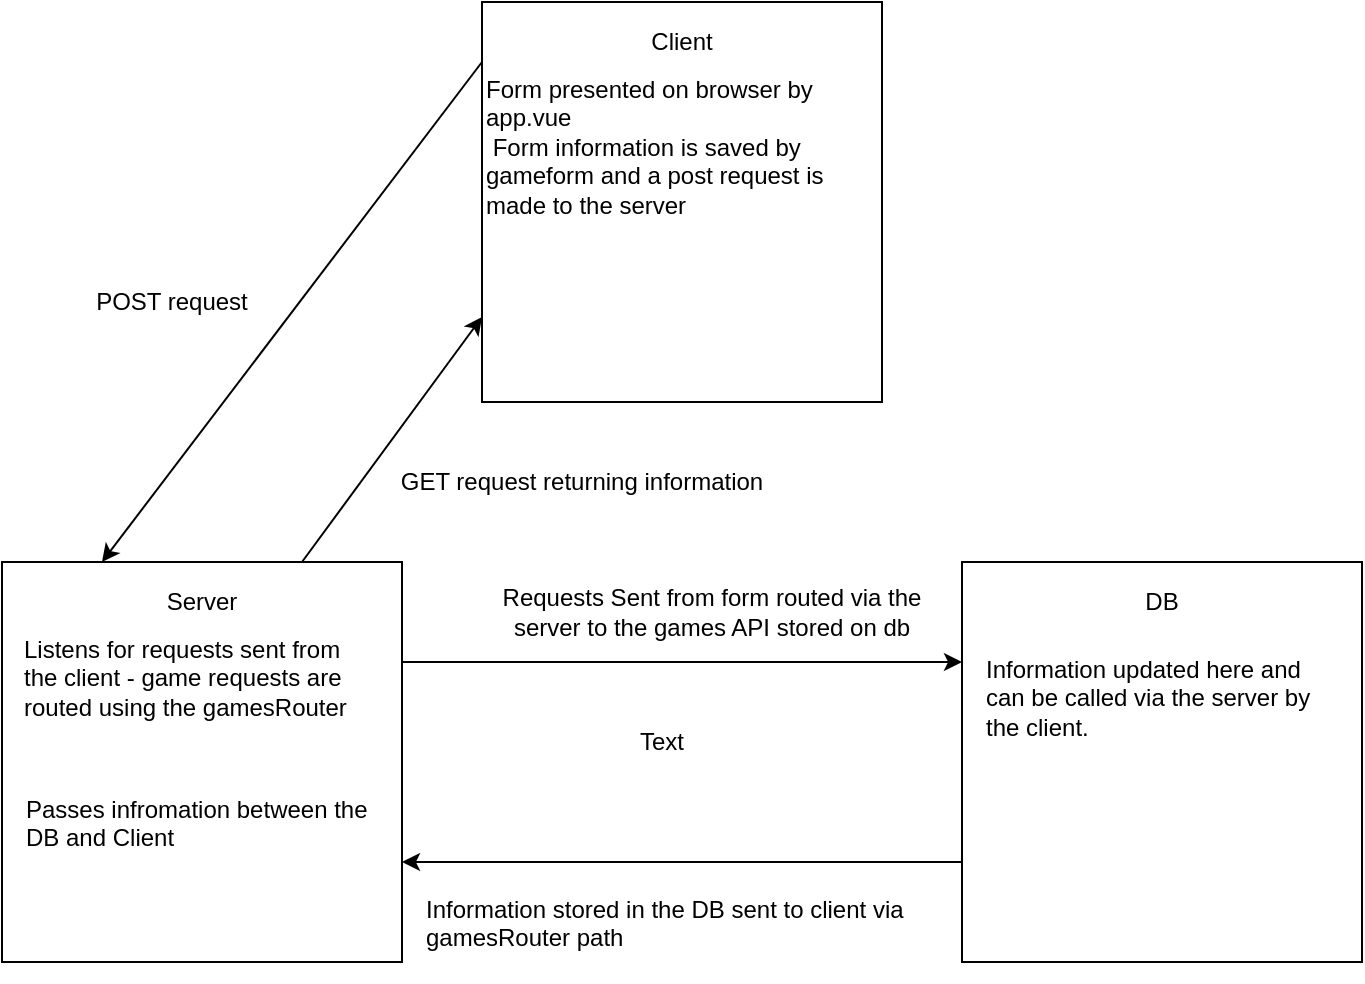 <mxfile version="14.4.3" type="device"><diagram id="KCmh0x70bL_qNJjmr5vO" name="Page-1"><mxGraphModel dx="1106" dy="807" grid="1" gridSize="10" guides="1" tooltips="1" connect="1" arrows="1" fold="1" page="1" pageScale="1" pageWidth="827" pageHeight="1169" math="0" shadow="0"><root><mxCell id="0"/><mxCell id="1" parent="0"/><mxCell id="-S_8gnyk6coY2XEO18NJ-1" value="" style="rounded=0;whiteSpace=wrap;html=1;" parent="1" vertex="1"><mxGeometry x="320" y="40" width="200" height="200" as="geometry"/></mxCell><mxCell id="-S_8gnyk6coY2XEO18NJ-6" value="Client" style="text;html=1;strokeColor=none;fillColor=none;align=center;verticalAlign=middle;whiteSpace=wrap;rounded=0;" parent="1" vertex="1"><mxGeometry x="400" y="50" width="40" height="20" as="geometry"/></mxCell><mxCell id="-S_8gnyk6coY2XEO18NJ-8" value="" style="rounded=0;whiteSpace=wrap;html=1;" parent="1" vertex="1"><mxGeometry x="80" y="320" width="200" height="200" as="geometry"/></mxCell><mxCell id="-S_8gnyk6coY2XEO18NJ-9" value="" style="rounded=0;whiteSpace=wrap;html=1;" parent="1" vertex="1"><mxGeometry x="560" y="320" width="200" height="200" as="geometry"/></mxCell><mxCell id="-S_8gnyk6coY2XEO18NJ-10" value="DB" style="text;html=1;strokeColor=none;fillColor=none;align=center;verticalAlign=middle;whiteSpace=wrap;rounded=0;" parent="1" vertex="1"><mxGeometry x="640" y="330" width="40" height="20" as="geometry"/></mxCell><mxCell id="-S_8gnyk6coY2XEO18NJ-11" value="Server" style="text;html=1;strokeColor=none;fillColor=none;align=center;verticalAlign=middle;whiteSpace=wrap;rounded=0;" parent="1" vertex="1"><mxGeometry x="160" y="330" width="40" height="20" as="geometry"/></mxCell><mxCell id="-S_8gnyk6coY2XEO18NJ-14" value="Form presented on browser by app.vue&lt;br&gt;&amp;nbsp;Form information is saved by gameform and a post request is made to the server" style="text;html=1;strokeColor=none;fillColor=none;align=left;verticalAlign=top;whiteSpace=wrap;rounded=0;" parent="1" vertex="1"><mxGeometry x="320" y="70" width="200" height="170" as="geometry"/></mxCell><mxCell id="-S_8gnyk6coY2XEO18NJ-15" value="" style="endArrow=classic;html=1;exitX=0;exitY=0;exitDx=0;exitDy=0;entryX=0.25;entryY=0;entryDx=0;entryDy=0;" parent="1" source="-S_8gnyk6coY2XEO18NJ-14" target="-S_8gnyk6coY2XEO18NJ-8" edge="1"><mxGeometry width="50" height="50" relative="1" as="geometry"><mxPoint x="390" y="440" as="sourcePoint"/><mxPoint x="440" y="390" as="targetPoint"/></mxGeometry></mxCell><mxCell id="-S_8gnyk6coY2XEO18NJ-16" value="POST request" style="text;html=1;strokeColor=none;fillColor=none;align=center;verticalAlign=middle;whiteSpace=wrap;rounded=0;" parent="1" vertex="1"><mxGeometry x="110" y="180" width="110" height="20" as="geometry"/></mxCell><mxCell id="-S_8gnyk6coY2XEO18NJ-17" value="&lt;div style=&quot;text-align: left&quot;&gt;&lt;span&gt;Listens for requests sent from the client - game requests are routed using the gamesRouter&lt;/span&gt;&lt;/div&gt;&lt;br&gt;&lt;div style=&quot;text-align: left&quot;&gt;&lt;br&gt;&lt;/div&gt;&lt;br&gt;&lt;div style=&quot;text-align: left&quot;&gt;&lt;br&gt;&lt;/div&gt;" style="text;html=1;strokeColor=none;fillColor=none;align=center;verticalAlign=top;whiteSpace=wrap;rounded=0;" parent="1" vertex="1"><mxGeometry x="90" y="350" width="180" height="150" as="geometry"/></mxCell><mxCell id="-S_8gnyk6coY2XEO18NJ-18" value="" style="endArrow=classic;html=1;exitX=1;exitY=0.25;exitDx=0;exitDy=0;entryX=0;entryY=0.25;entryDx=0;entryDy=0;" parent="1" source="-S_8gnyk6coY2XEO18NJ-8" target="-S_8gnyk6coY2XEO18NJ-9" edge="1"><mxGeometry width="50" height="50" relative="1" as="geometry"><mxPoint x="390" y="400" as="sourcePoint"/><mxPoint x="440" y="350" as="targetPoint"/></mxGeometry></mxCell><mxCell id="-S_8gnyk6coY2XEO18NJ-19" value="Requests Sent from form routed via the server to the games API stored on db" style="text;html=1;strokeColor=none;fillColor=none;align=center;verticalAlign=middle;whiteSpace=wrap;rounded=0;" parent="1" vertex="1"><mxGeometry x="320" y="320" width="230" height="50" as="geometry"/></mxCell><mxCell id="-S_8gnyk6coY2XEO18NJ-20" value="Information updated here and&amp;nbsp; can be called via the server by the client." style="text;html=1;strokeColor=none;fillColor=none;align=left;verticalAlign=top;whiteSpace=wrap;rounded=0;" parent="1" vertex="1"><mxGeometry x="570" y="360" width="180" height="60" as="geometry"/></mxCell><mxCell id="-S_8gnyk6coY2XEO18NJ-21" value="" style="endArrow=classic;html=1;exitX=0;exitY=0.75;exitDx=0;exitDy=0;entryX=1;entryY=0.75;entryDx=0;entryDy=0;" parent="1" source="-S_8gnyk6coY2XEO18NJ-9" target="-S_8gnyk6coY2XEO18NJ-8" edge="1"><mxGeometry width="50" height="50" relative="1" as="geometry"><mxPoint x="390" y="390" as="sourcePoint"/><mxPoint x="440" y="340" as="targetPoint"/></mxGeometry></mxCell><mxCell id="-S_8gnyk6coY2XEO18NJ-22" value="Information stored in the DB sent to client via gamesRouter path&amp;nbsp;" style="text;html=1;strokeColor=none;fillColor=none;align=left;verticalAlign=top;whiteSpace=wrap;rounded=0;" parent="1" vertex="1"><mxGeometry x="290" y="480" width="250" height="50" as="geometry"/></mxCell><mxCell id="-S_8gnyk6coY2XEO18NJ-23" value="Passes infromation between the DB and Client" style="text;html=1;strokeColor=none;fillColor=none;align=left;verticalAlign=top;whiteSpace=wrap;rounded=0;" parent="1" vertex="1"><mxGeometry x="90" y="430" width="180" height="40" as="geometry"/></mxCell><mxCell id="-S_8gnyk6coY2XEO18NJ-24" value="" style="endArrow=classic;html=1;exitX=0.75;exitY=0;exitDx=0;exitDy=0;entryX=0;entryY=0.75;entryDx=0;entryDy=0;" parent="1" source="-S_8gnyk6coY2XEO18NJ-8" target="-S_8gnyk6coY2XEO18NJ-14" edge="1"><mxGeometry width="50" height="50" relative="1" as="geometry"><mxPoint x="390" y="330" as="sourcePoint"/><mxPoint x="440" y="280" as="targetPoint"/></mxGeometry></mxCell><mxCell id="-S_8gnyk6coY2XEO18NJ-25" value="GET request returning information" style="text;html=1;strokeColor=none;fillColor=none;align=center;verticalAlign=middle;whiteSpace=wrap;rounded=0;" parent="1" vertex="1"><mxGeometry x="270" y="270" width="200" height="20" as="geometry"/></mxCell><mxCell id="KPbQs374f9UyPZkAJ6v2-1" value="Text" style="text;html=1;strokeColor=none;fillColor=none;align=center;verticalAlign=middle;whiteSpace=wrap;rounded=0;" vertex="1" parent="1"><mxGeometry x="390" y="400" width="40" height="20" as="geometry"/></mxCell></root></mxGraphModel></diagram></mxfile>
